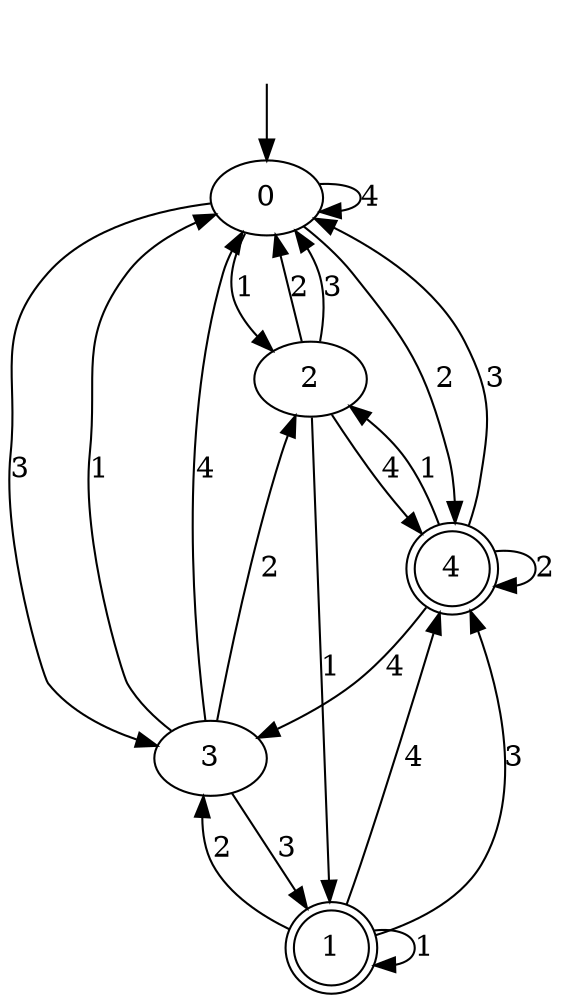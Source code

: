 digraph dfa_size_5_inputs_4_2 {
0 [label=0];
1 [label=1, shape=doublecircle];
2 [label=2];
3 [label=3];
4 [label=4, shape=doublecircle];
0 -> 2  [label=1];
0 -> 4  [label=2];
0 -> 3  [label=3];
0 -> 0  [label=4];
1 -> 1  [label=1];
1 -> 3  [label=2];
1 -> 4  [label=3];
1 -> 4  [label=4];
2 -> 1  [label=1];
2 -> 0  [label=2];
2 -> 0  [label=3];
2 -> 4  [label=4];
3 -> 0  [label=1];
3 -> 2  [label=2];
3 -> 1  [label=3];
3 -> 0  [label=4];
4 -> 2  [label=1];
4 -> 4  [label=2];
4 -> 0  [label=3];
4 -> 3  [label=4];
__start0 [label="", shape=none];
__start0 -> 0  [label=""];
}
